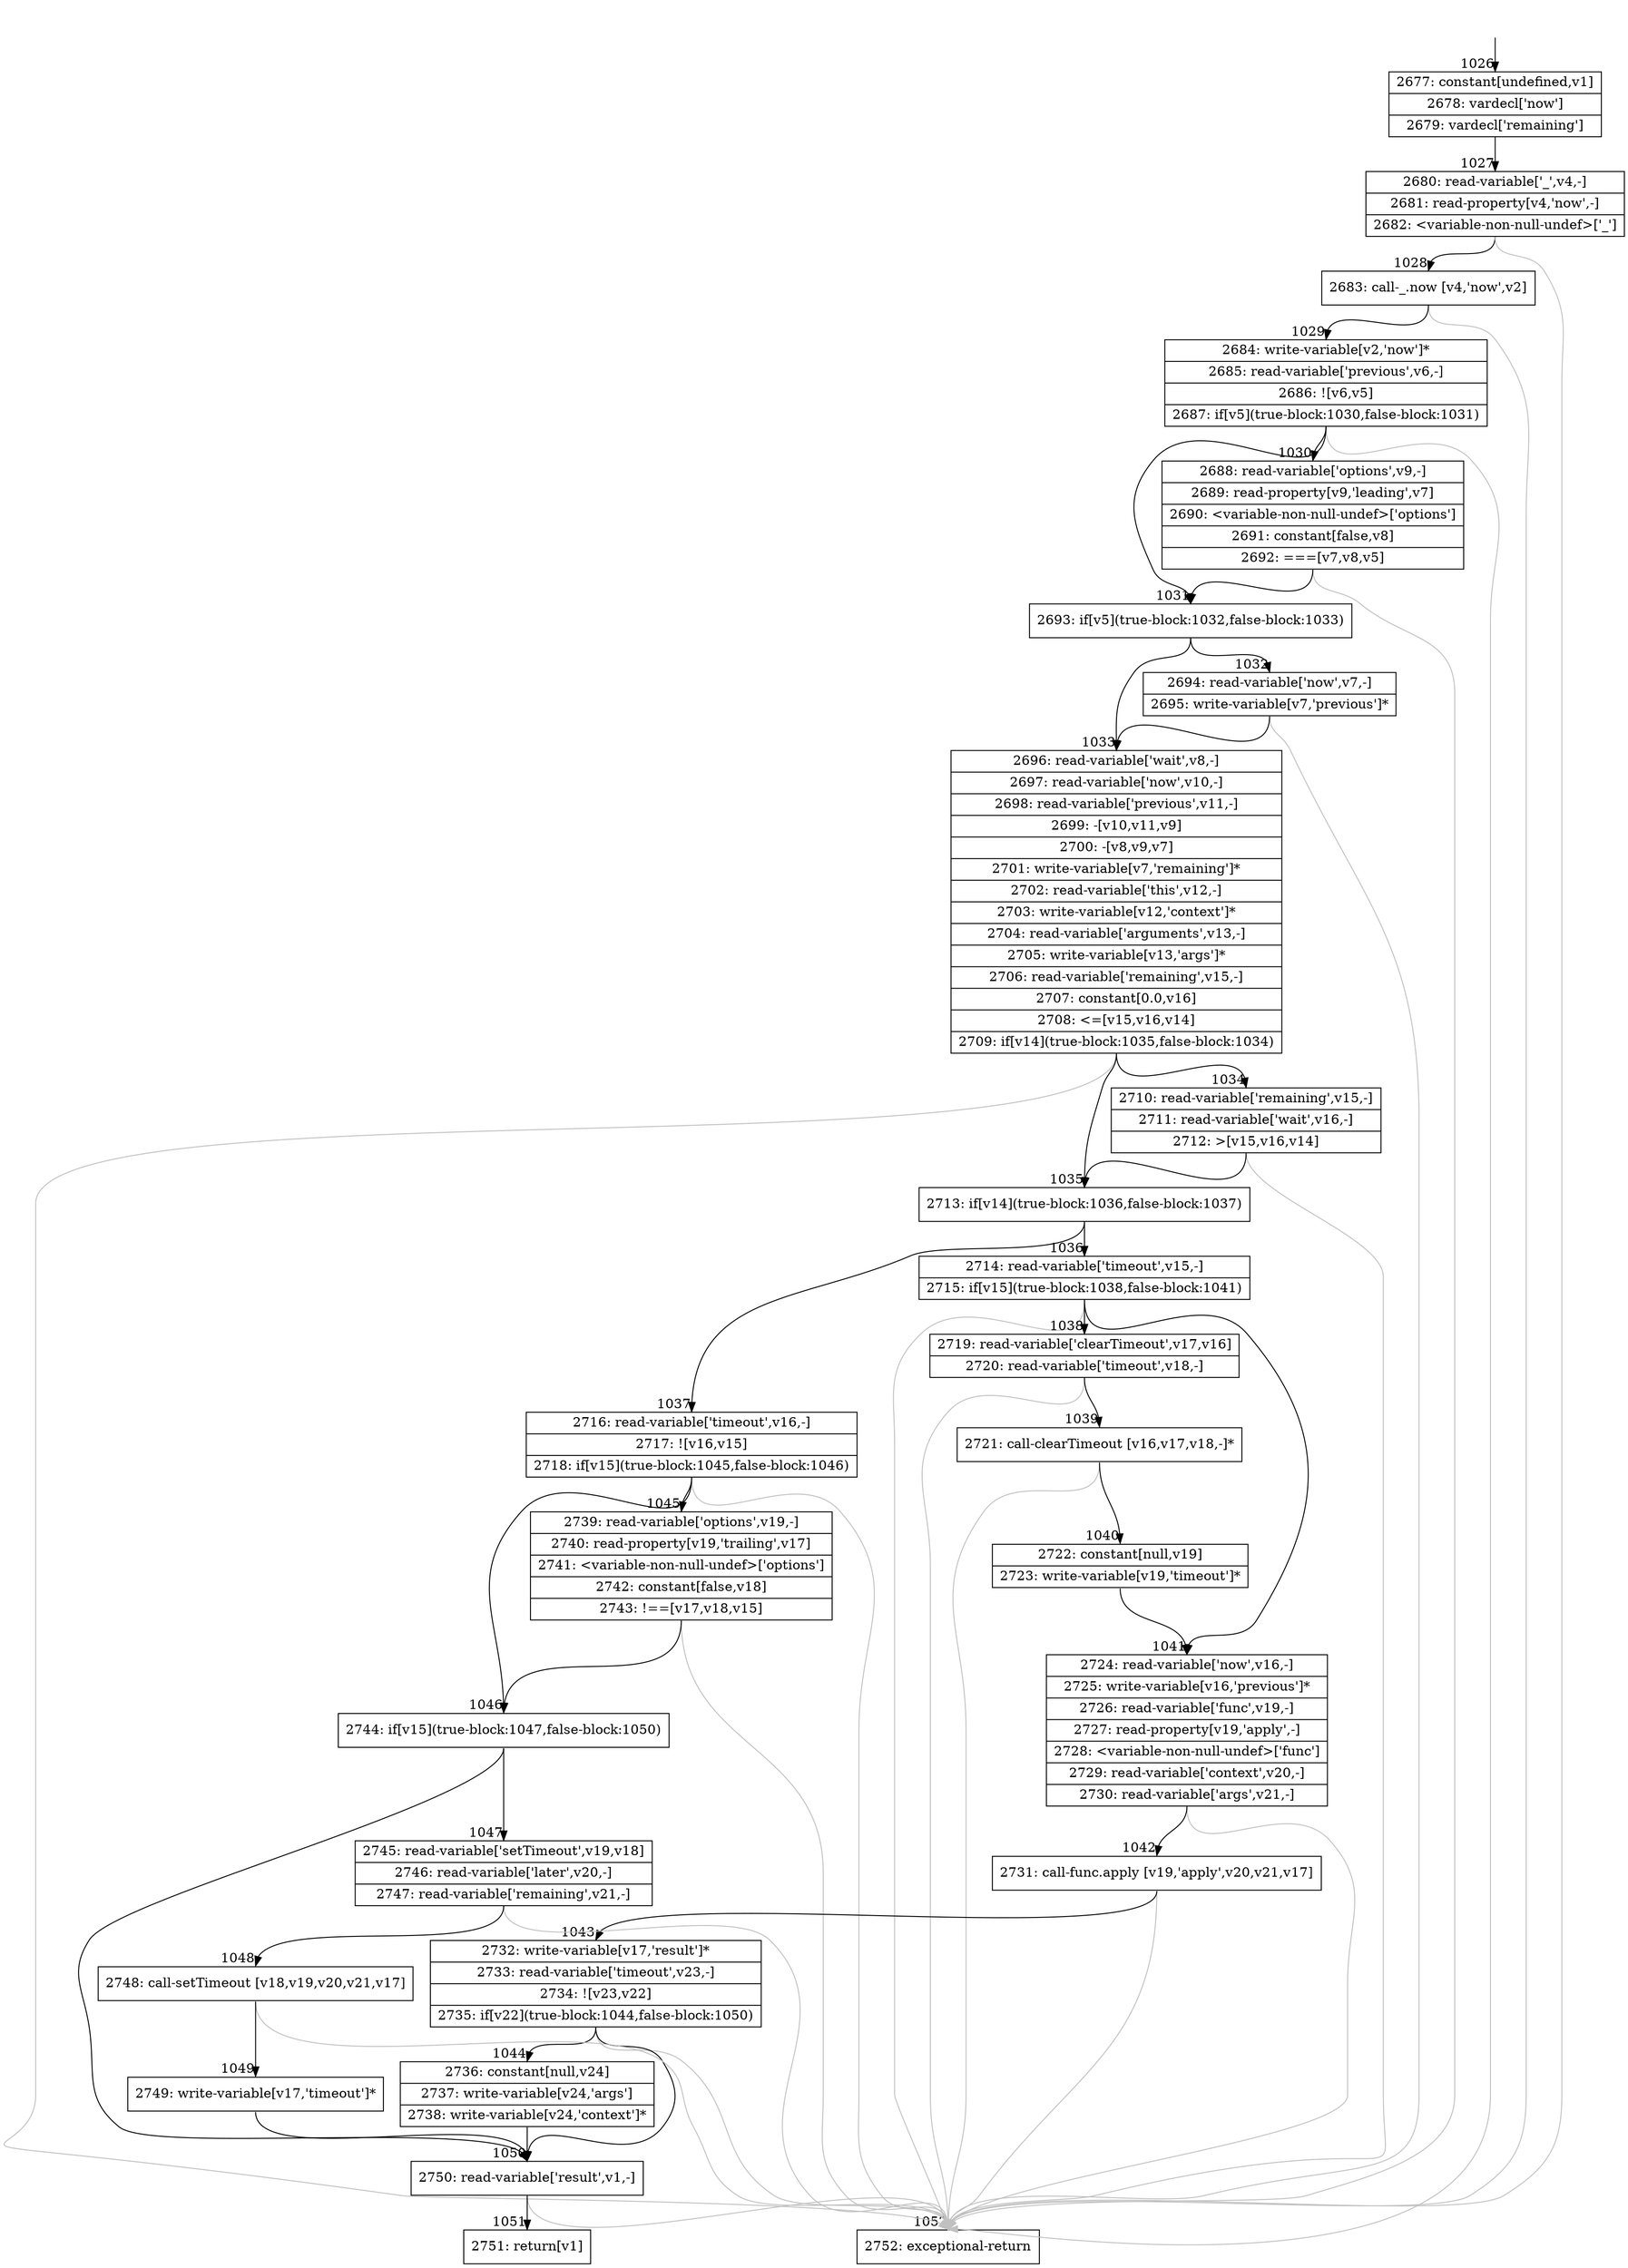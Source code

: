 digraph {
rankdir="TD"
BB_entry88[shape=none,label=""];
BB_entry88 -> BB1026 [tailport=s, headport=n, headlabel="    1026"]
BB1026 [shape=record label="{2677: constant[undefined,v1]|2678: vardecl['now']|2679: vardecl['remaining']}" ] 
BB1026 -> BB1027 [tailport=s, headport=n, headlabel="      1027"]
BB1027 [shape=record label="{2680: read-variable['_',v4,-]|2681: read-property[v4,'now',-]|2682: \<variable-non-null-undef\>['_']}" ] 
BB1027 -> BB1028 [tailport=s, headport=n, headlabel="      1028"]
BB1027 -> BB1052 [tailport=s, headport=n, color=gray, headlabel="      1052"]
BB1028 [shape=record label="{2683: call-_.now [v4,'now',v2]}" ] 
BB1028 -> BB1029 [tailport=s, headport=n, headlabel="      1029"]
BB1028 -> BB1052 [tailport=s, headport=n, color=gray]
BB1029 [shape=record label="{2684: write-variable[v2,'now']*|2685: read-variable['previous',v6,-]|2686: ![v6,v5]|2687: if[v5](true-block:1030,false-block:1031)}" ] 
BB1029 -> BB1031 [tailport=s, headport=n, headlabel="      1031"]
BB1029 -> BB1030 [tailport=s, headport=n, headlabel="      1030"]
BB1029 -> BB1052 [tailport=s, headport=n, color=gray]
BB1030 [shape=record label="{2688: read-variable['options',v9,-]|2689: read-property[v9,'leading',v7]|2690: \<variable-non-null-undef\>['options']|2691: constant[false,v8]|2692: ===[v7,v8,v5]}" ] 
BB1030 -> BB1031 [tailport=s, headport=n]
BB1030 -> BB1052 [tailport=s, headport=n, color=gray]
BB1031 [shape=record label="{2693: if[v5](true-block:1032,false-block:1033)}" ] 
BB1031 -> BB1032 [tailport=s, headport=n, headlabel="      1032"]
BB1031 -> BB1033 [tailport=s, headport=n, headlabel="      1033"]
BB1032 [shape=record label="{2694: read-variable['now',v7,-]|2695: write-variable[v7,'previous']*}" ] 
BB1032 -> BB1033 [tailport=s, headport=n]
BB1032 -> BB1052 [tailport=s, headport=n, color=gray]
BB1033 [shape=record label="{2696: read-variable['wait',v8,-]|2697: read-variable['now',v10,-]|2698: read-variable['previous',v11,-]|2699: -[v10,v11,v9]|2700: -[v8,v9,v7]|2701: write-variable[v7,'remaining']*|2702: read-variable['this',v12,-]|2703: write-variable[v12,'context']*|2704: read-variable['arguments',v13,-]|2705: write-variable[v13,'args']*|2706: read-variable['remaining',v15,-]|2707: constant[0.0,v16]|2708: \<=[v15,v16,v14]|2709: if[v14](true-block:1035,false-block:1034)}" ] 
BB1033 -> BB1035 [tailport=s, headport=n, headlabel="      1035"]
BB1033 -> BB1034 [tailport=s, headport=n, headlabel="      1034"]
BB1033 -> BB1052 [tailport=s, headport=n, color=gray]
BB1034 [shape=record label="{2710: read-variable['remaining',v15,-]|2711: read-variable['wait',v16,-]|2712: \>[v15,v16,v14]}" ] 
BB1034 -> BB1035 [tailport=s, headport=n]
BB1034 -> BB1052 [tailport=s, headport=n, color=gray]
BB1035 [shape=record label="{2713: if[v14](true-block:1036,false-block:1037)}" ] 
BB1035 -> BB1036 [tailport=s, headport=n, headlabel="      1036"]
BB1035 -> BB1037 [tailport=s, headport=n, headlabel="      1037"]
BB1036 [shape=record label="{2714: read-variable['timeout',v15,-]|2715: if[v15](true-block:1038,false-block:1041)}" ] 
BB1036 -> BB1038 [tailport=s, headport=n, headlabel="      1038"]
BB1036 -> BB1041 [tailport=s, headport=n, headlabel="      1041"]
BB1036 -> BB1052 [tailport=s, headport=n, color=gray]
BB1037 [shape=record label="{2716: read-variable['timeout',v16,-]|2717: ![v16,v15]|2718: if[v15](true-block:1045,false-block:1046)}" ] 
BB1037 -> BB1046 [tailport=s, headport=n, headlabel="      1046"]
BB1037 -> BB1045 [tailport=s, headport=n, headlabel="      1045"]
BB1037 -> BB1052 [tailport=s, headport=n, color=gray]
BB1038 [shape=record label="{2719: read-variable['clearTimeout',v17,v16]|2720: read-variable['timeout',v18,-]}" ] 
BB1038 -> BB1039 [tailport=s, headport=n, headlabel="      1039"]
BB1038 -> BB1052 [tailport=s, headport=n, color=gray]
BB1039 [shape=record label="{2721: call-clearTimeout [v16,v17,v18,-]*}" ] 
BB1039 -> BB1040 [tailport=s, headport=n, headlabel="      1040"]
BB1039 -> BB1052 [tailport=s, headport=n, color=gray]
BB1040 [shape=record label="{2722: constant[null,v19]|2723: write-variable[v19,'timeout']*}" ] 
BB1040 -> BB1041 [tailport=s, headport=n]
BB1041 [shape=record label="{2724: read-variable['now',v16,-]|2725: write-variable[v16,'previous']*|2726: read-variable['func',v19,-]|2727: read-property[v19,'apply',-]|2728: \<variable-non-null-undef\>['func']|2729: read-variable['context',v20,-]|2730: read-variable['args',v21,-]}" ] 
BB1041 -> BB1042 [tailport=s, headport=n, headlabel="      1042"]
BB1041 -> BB1052 [tailport=s, headport=n, color=gray]
BB1042 [shape=record label="{2731: call-func.apply [v19,'apply',v20,v21,v17]}" ] 
BB1042 -> BB1043 [tailport=s, headport=n, headlabel="      1043"]
BB1042 -> BB1052 [tailport=s, headport=n, color=gray]
BB1043 [shape=record label="{2732: write-variable[v17,'result']*|2733: read-variable['timeout',v23,-]|2734: ![v23,v22]|2735: if[v22](true-block:1044,false-block:1050)}" ] 
BB1043 -> BB1044 [tailport=s, headport=n, headlabel="      1044"]
BB1043 -> BB1050 [tailport=s, headport=n, headlabel="      1050"]
BB1043 -> BB1052 [tailport=s, headport=n, color=gray]
BB1044 [shape=record label="{2736: constant[null,v24]|2737: write-variable[v24,'args']|2738: write-variable[v24,'context']*}" ] 
BB1044 -> BB1050 [tailport=s, headport=n]
BB1045 [shape=record label="{2739: read-variable['options',v19,-]|2740: read-property[v19,'trailing',v17]|2741: \<variable-non-null-undef\>['options']|2742: constant[false,v18]|2743: !==[v17,v18,v15]}" ] 
BB1045 -> BB1046 [tailport=s, headport=n]
BB1045 -> BB1052 [tailport=s, headport=n, color=gray]
BB1046 [shape=record label="{2744: if[v15](true-block:1047,false-block:1050)}" ] 
BB1046 -> BB1047 [tailport=s, headport=n, headlabel="      1047"]
BB1046 -> BB1050 [tailport=s, headport=n]
BB1047 [shape=record label="{2745: read-variable['setTimeout',v19,v18]|2746: read-variable['later',v20,-]|2747: read-variable['remaining',v21,-]}" ] 
BB1047 -> BB1048 [tailport=s, headport=n, headlabel="      1048"]
BB1047 -> BB1052 [tailport=s, headport=n, color=gray]
BB1048 [shape=record label="{2748: call-setTimeout [v18,v19,v20,v21,v17]}" ] 
BB1048 -> BB1049 [tailport=s, headport=n, headlabel="      1049"]
BB1048 -> BB1052 [tailport=s, headport=n, color=gray]
BB1049 [shape=record label="{2749: write-variable[v17,'timeout']*}" ] 
BB1049 -> BB1050 [tailport=s, headport=n]
BB1050 [shape=record label="{2750: read-variable['result',v1,-]}" ] 
BB1050 -> BB1051 [tailport=s, headport=n, headlabel="      1051"]
BB1050 -> BB1052 [tailport=s, headport=n, color=gray]
BB1051 [shape=record label="{2751: return[v1]}" ] 
BB1052 [shape=record label="{2752: exceptional-return}" ] 
//#$~ 809
}
